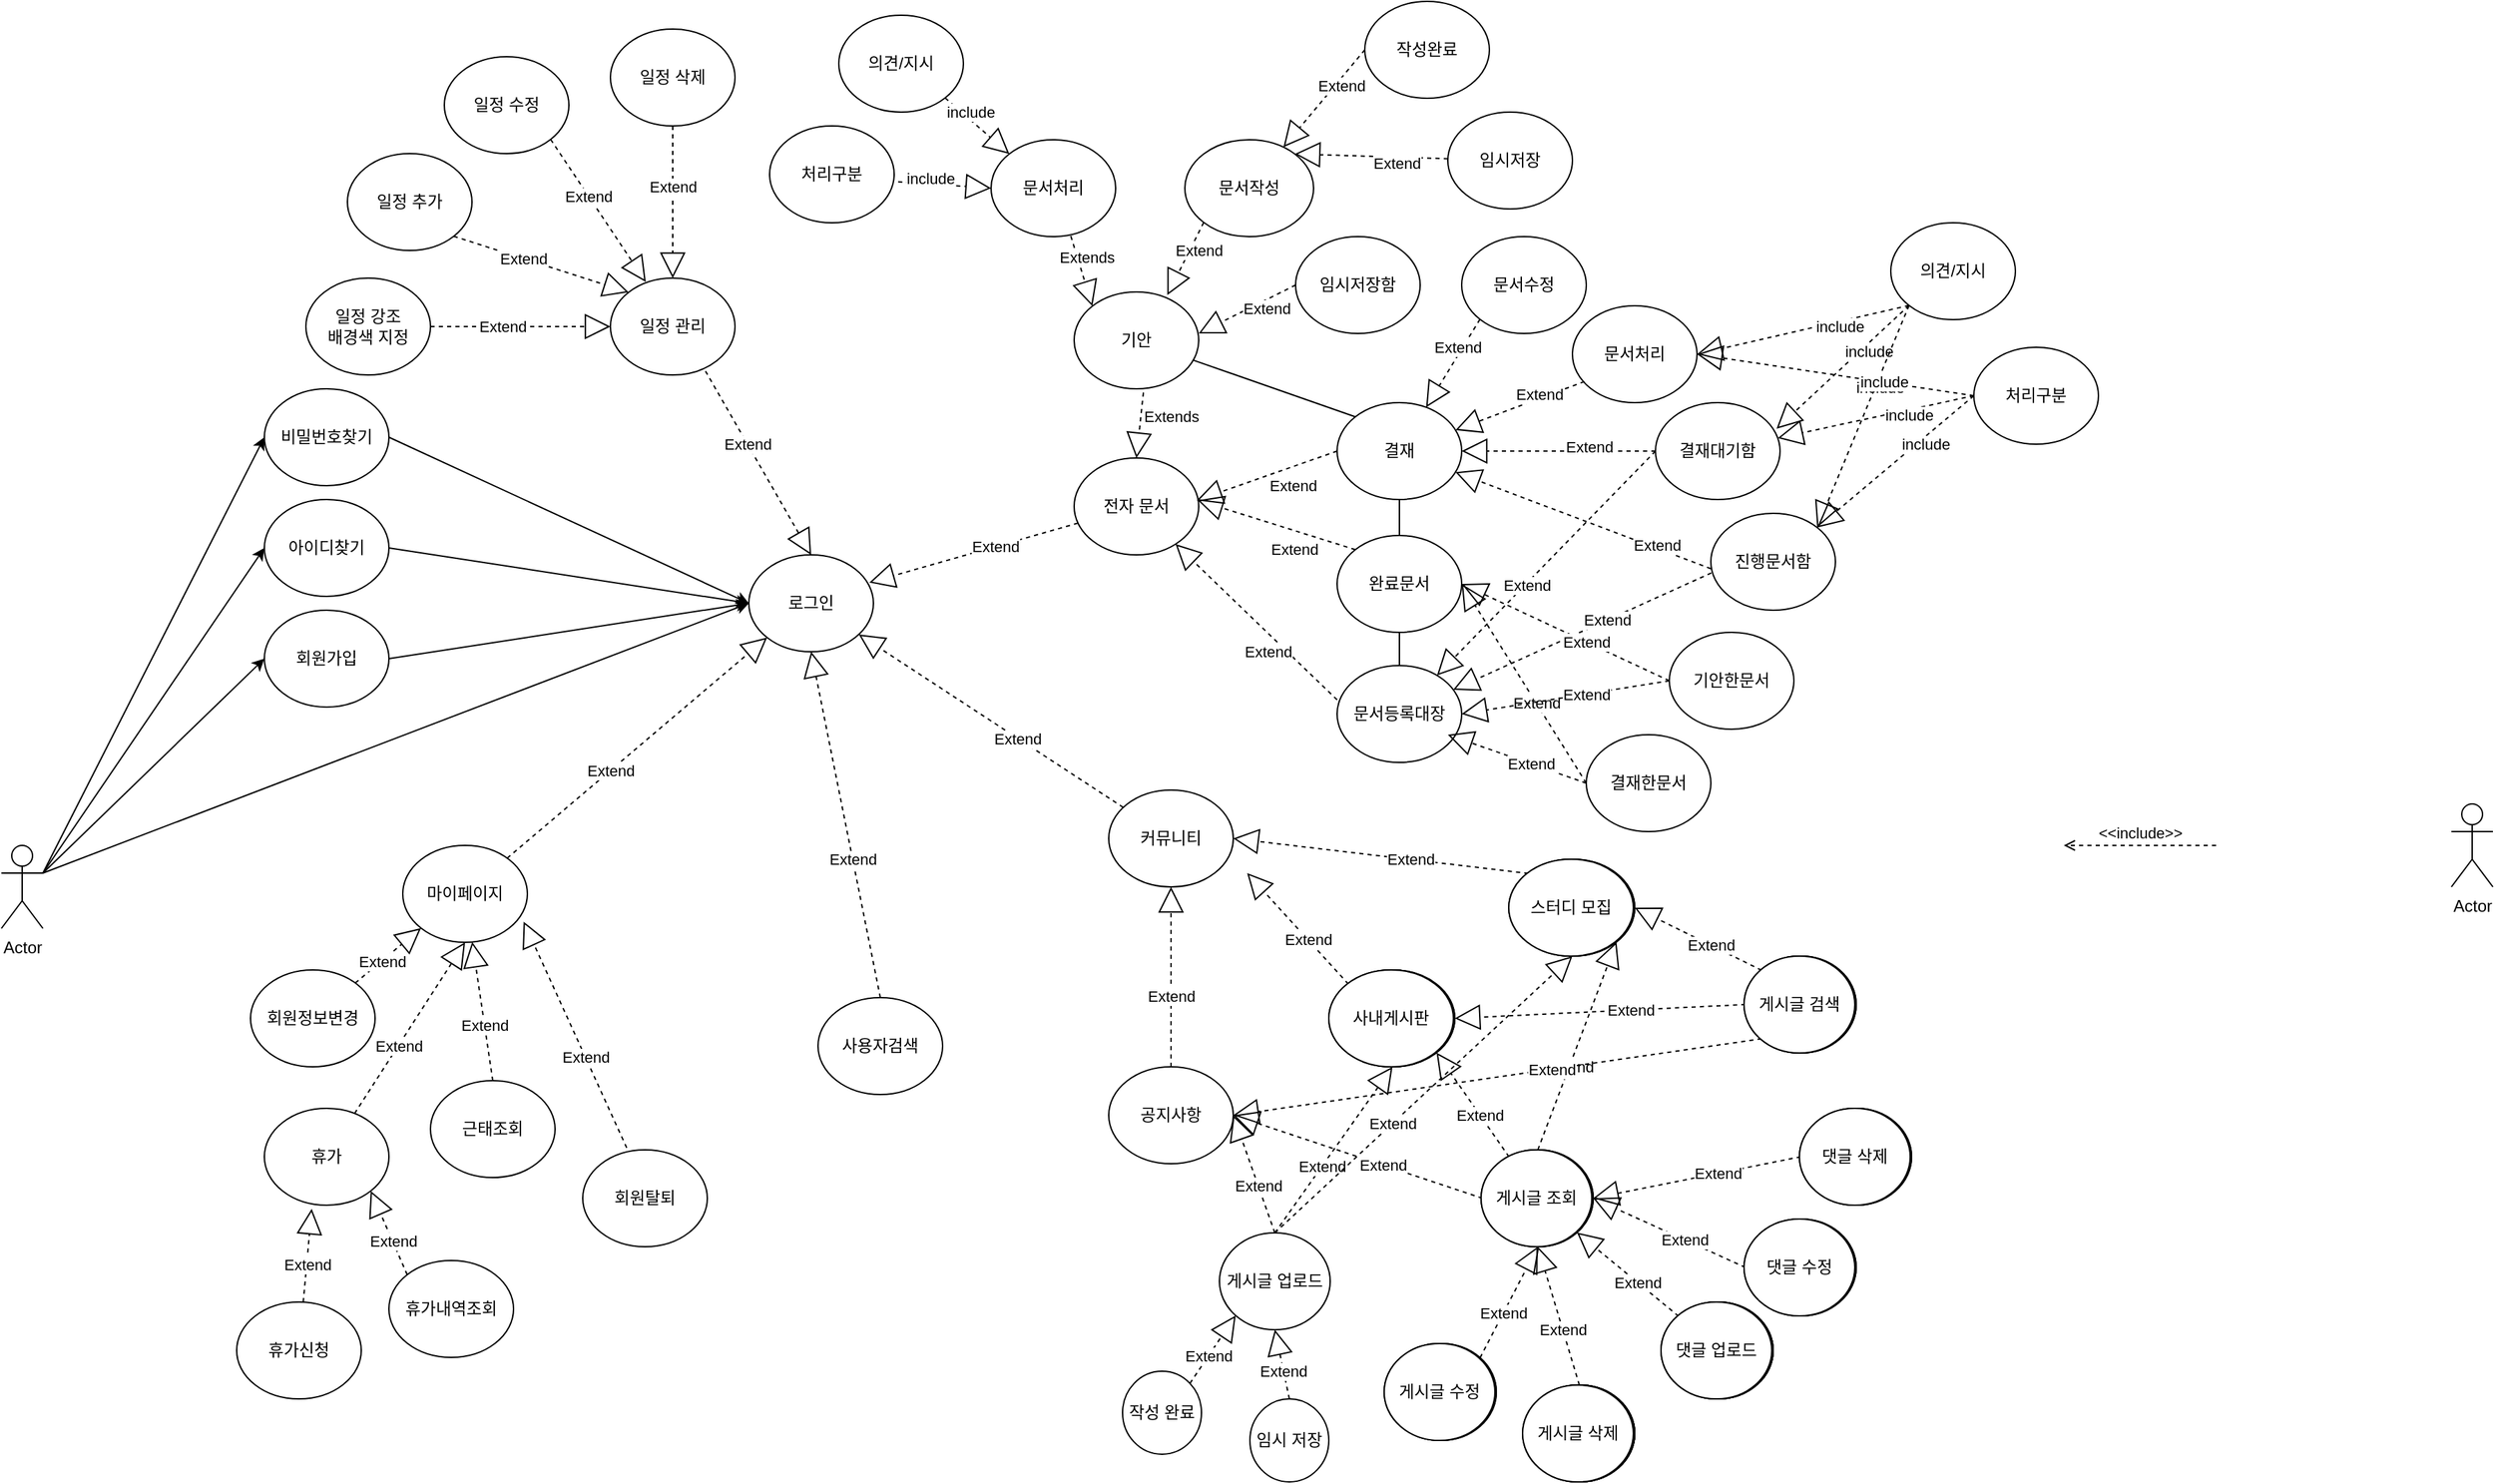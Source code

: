 <mxfile version="13.1.11" type="github">
  <diagram id="veKuksc_ZrwfzwcqDDUQ" name="Page-1">
    <mxGraphModel dx="2040" dy="1438" grid="1" gridSize="10" guides="1" tooltips="1" connect="1" arrows="1" fold="1" page="1" pageScale="1" pageWidth="1920" pageHeight="1200" math="0" shadow="0">
      <root>
        <mxCell id="0" />
        <mxCell id="1" parent="0" />
        <mxCell id="PEsu_zmEFKTXnumoR2Yf-4" value="전자 문서" style="ellipse;whiteSpace=wrap;html=1;" parent="1" vertex="1">
          <mxGeometry x="865" y="330" width="90" height="70" as="geometry" />
        </mxCell>
        <mxCell id="PEsu_zmEFKTXnumoR2Yf-21" value="기안" style="ellipse;whiteSpace=wrap;html=1;" parent="1" vertex="1">
          <mxGeometry x="865" y="210" width="90" height="70" as="geometry" />
        </mxCell>
        <mxCell id="PEsu_zmEFKTXnumoR2Yf-22" value="결재" style="ellipse;whiteSpace=wrap;html=1;" parent="1" vertex="1">
          <mxGeometry x="1055" y="290" width="90" height="70" as="geometry" />
        </mxCell>
        <mxCell id="PEsu_zmEFKTXnumoR2Yf-23" value="완료문서" style="ellipse;whiteSpace=wrap;html=1;" parent="1" vertex="1">
          <mxGeometry x="1055" y="386" width="90" height="70" as="geometry" />
        </mxCell>
        <mxCell id="PEsu_zmEFKTXnumoR2Yf-24" value="문서등록대장" style="ellipse;whiteSpace=wrap;html=1;" parent="1" vertex="1">
          <mxGeometry x="1055" y="480" width="90" height="70" as="geometry" />
        </mxCell>
        <mxCell id="PEsu_zmEFKTXnumoR2Yf-25" value="임시저장" style="ellipse;whiteSpace=wrap;html=1;" parent="1" vertex="1">
          <mxGeometry x="1135" y="80" width="90" height="70" as="geometry" />
        </mxCell>
        <mxCell id="PEsu_zmEFKTXnumoR2Yf-26" value="문서처리" style="ellipse;whiteSpace=wrap;html=1;" parent="1" vertex="1">
          <mxGeometry x="805" y="100" width="90" height="70" as="geometry" />
        </mxCell>
        <mxCell id="PEsu_zmEFKTXnumoR2Yf-27" value="문서작성" style="ellipse;whiteSpace=wrap;html=1;" parent="1" vertex="1">
          <mxGeometry x="945" y="100" width="93" height="70" as="geometry" />
        </mxCell>
        <mxCell id="PEsu_zmEFKTXnumoR2Yf-28" value="임시저장함" style="ellipse;whiteSpace=wrap;html=1;" parent="1" vertex="1">
          <mxGeometry x="1025" y="170" width="90" height="70" as="geometry" />
        </mxCell>
        <mxCell id="PEsu_zmEFKTXnumoR2Yf-29" value="문서수정" style="ellipse;whiteSpace=wrap;html=1;" parent="1" vertex="1">
          <mxGeometry x="1145" y="170" width="90" height="70" as="geometry" />
        </mxCell>
        <mxCell id="PEsu_zmEFKTXnumoR2Yf-30" value="문서처리" style="ellipse;whiteSpace=wrap;html=1;" parent="1" vertex="1">
          <mxGeometry x="1225" y="220" width="90" height="70" as="geometry" />
        </mxCell>
        <mxCell id="PEsu_zmEFKTXnumoR2Yf-31" value="결재대기함" style="ellipse;whiteSpace=wrap;html=1;" parent="1" vertex="1">
          <mxGeometry x="1285" y="290" width="90" height="70" as="geometry" />
        </mxCell>
        <mxCell id="PEsu_zmEFKTXnumoR2Yf-32" value="진행문서함" style="ellipse;whiteSpace=wrap;html=1;" parent="1" vertex="1">
          <mxGeometry x="1325" y="370" width="90" height="70" as="geometry" />
        </mxCell>
        <mxCell id="PEsu_zmEFKTXnumoR2Yf-55" value="" style="endArrow=none;html=1;exitX=0.5;exitY=0;exitDx=0;exitDy=0;entryX=0.5;entryY=1;entryDx=0;entryDy=0;" parent="1" source="PEsu_zmEFKTXnumoR2Yf-24" target="PEsu_zmEFKTXnumoR2Yf-23" edge="1">
          <mxGeometry width="50" height="50" relative="1" as="geometry">
            <mxPoint x="1195" y="730" as="sourcePoint" />
            <mxPoint x="1245" y="680" as="targetPoint" />
          </mxGeometry>
        </mxCell>
        <mxCell id="PEsu_zmEFKTXnumoR2Yf-65" value="Actor" style="shape=umlActor;verticalLabelPosition=bottom;labelBackgroundColor=#ffffff;verticalAlign=top;html=1;outlineConnect=0;" parent="1" vertex="1">
          <mxGeometry x="90" y="610" width="30" height="60" as="geometry" />
        </mxCell>
        <mxCell id="PEsu_zmEFKTXnumoR2Yf-67" value="로그인" style="ellipse;whiteSpace=wrap;html=1;" parent="1" vertex="1">
          <mxGeometry x="630" y="400" width="90" height="70" as="geometry" />
        </mxCell>
        <mxCell id="PEsu_zmEFKTXnumoR2Yf-68" value="" style="endArrow=classic;html=1;exitX=1;exitY=0.333;exitDx=0;exitDy=0;exitPerimeter=0;entryX=0;entryY=0.5;entryDx=0;entryDy=0;" parent="1" source="PEsu_zmEFKTXnumoR2Yf-65" target="PEsu_zmEFKTXnumoR2Yf-67" edge="1">
          <mxGeometry width="50" height="50" relative="1" as="geometry">
            <mxPoint x="280" y="855" as="sourcePoint" />
            <mxPoint x="620" y="540" as="targetPoint" />
            <Array as="points" />
          </mxGeometry>
        </mxCell>
        <mxCell id="PEsu_zmEFKTXnumoR2Yf-69" style="edgeStyle=orthogonalEdgeStyle;rounded=0;orthogonalLoop=1;jettySize=auto;html=1;exitX=0.5;exitY=1;exitDx=0;exitDy=0;" parent="1" edge="1">
          <mxGeometry relative="1" as="geometry">
            <mxPoint x="610" y="550" as="sourcePoint" />
            <mxPoint x="610" y="550" as="targetPoint" />
          </mxGeometry>
        </mxCell>
        <mxCell id="DOy3Ms5891rvQtxvsLgi-11" value="일정 관리" style="ellipse;whiteSpace=wrap;html=1;" parent="1" vertex="1">
          <mxGeometry x="530" y="200" width="90" height="70" as="geometry" />
        </mxCell>
        <mxCell id="DOy3Ms5891rvQtxvsLgi-13" value="커뮤니티" style="ellipse;whiteSpace=wrap;html=1;" parent="1" vertex="1">
          <mxGeometry x="890" y="570" width="90" height="70" as="geometry" />
        </mxCell>
        <mxCell id="Yp1-gwKtbLMfh5_p5UJI-6" value="공지사항" style="ellipse;whiteSpace=wrap;html=1;" parent="1" vertex="1">
          <mxGeometry x="890" y="770" width="90" height="70" as="geometry" />
        </mxCell>
        <mxCell id="Yp1-gwKtbLMfh5_p5UJI-8" value="사내게시판" style="ellipse;whiteSpace=wrap;html=1;" parent="1" vertex="1">
          <mxGeometry x="1050" y="700" width="90" height="70" as="geometry" />
        </mxCell>
        <mxCell id="Yp1-gwKtbLMfh5_p5UJI-10" value="스터디 모집" style="ellipse;whiteSpace=wrap;html=1;" parent="1" vertex="1">
          <mxGeometry x="1180" y="620" width="90" height="70" as="geometry" />
        </mxCell>
        <mxCell id="DOy3Ms5891rvQtxvsLgi-15" value="사용자검색" style="ellipse;whiteSpace=wrap;html=1;" parent="1" vertex="1">
          <mxGeometry x="680" y="720" width="90" height="70" as="geometry" />
        </mxCell>
        <mxCell id="DOy3Ms5891rvQtxvsLgi-16" value="회원가입" style="ellipse;whiteSpace=wrap;html=1;" parent="1" vertex="1">
          <mxGeometry x="280" y="440" width="90" height="70" as="geometry" />
        </mxCell>
        <mxCell id="DOy3Ms5891rvQtxvsLgi-17" value="" style="endArrow=classic;html=1;entryX=0;entryY=0.5;entryDx=0;entryDy=0;exitX=1;exitY=0.333;exitDx=0;exitDy=0;exitPerimeter=0;" parent="1" source="PEsu_zmEFKTXnumoR2Yf-65" target="DOy3Ms5891rvQtxvsLgi-16" edge="1">
          <mxGeometry width="50" height="50" relative="1" as="geometry">
            <mxPoint x="260" y="640.0" as="sourcePoint" />
            <mxPoint x="460.0" y="645.0" as="targetPoint" />
          </mxGeometry>
        </mxCell>
        <mxCell id="DOy3Ms5891rvQtxvsLgi-18" value="아이디찾기" style="ellipse;whiteSpace=wrap;html=1;" parent="1" vertex="1">
          <mxGeometry x="280" y="360" width="90" height="70" as="geometry" />
        </mxCell>
        <mxCell id="DOy3Ms5891rvQtxvsLgi-19" value="비밀번호찾기" style="ellipse;whiteSpace=wrap;html=1;" parent="1" vertex="1">
          <mxGeometry x="280" y="280" width="90" height="70" as="geometry" />
        </mxCell>
        <mxCell id="DOy3Ms5891rvQtxvsLgi-20" value="" style="endArrow=classic;html=1;exitX=1;exitY=0.5;exitDx=0;exitDy=0;entryX=0;entryY=0.5;entryDx=0;entryDy=0;" parent="1" source="DOy3Ms5891rvQtxvsLgi-16" target="PEsu_zmEFKTXnumoR2Yf-67" edge="1">
          <mxGeometry width="50" height="50" relative="1" as="geometry">
            <mxPoint x="270" y="600.0" as="sourcePoint" />
            <mxPoint x="615" y="540" as="targetPoint" />
          </mxGeometry>
        </mxCell>
        <mxCell id="DOy3Ms5891rvQtxvsLgi-25" value="마이페이지" style="ellipse;whiteSpace=wrap;html=1;" parent="1" vertex="1">
          <mxGeometry x="380" y="610" width="90" height="70" as="geometry" />
        </mxCell>
        <mxCell id="DOy3Ms5891rvQtxvsLgi-28" value="회원정보변경" style="ellipse;whiteSpace=wrap;html=1;" parent="1" vertex="1">
          <mxGeometry x="270.0" y="700" width="90" height="70" as="geometry" />
        </mxCell>
        <mxCell id="DOy3Ms5891rvQtxvsLgi-30" value="근태조회" style="ellipse;whiteSpace=wrap;html=1;" parent="1" vertex="1">
          <mxGeometry x="400" y="780" width="90" height="70" as="geometry" />
        </mxCell>
        <mxCell id="DOy3Ms5891rvQtxvsLgi-32" value="휴가" style="ellipse;whiteSpace=wrap;html=1;" parent="1" vertex="1">
          <mxGeometry x="280" y="800" width="90" height="70" as="geometry" />
        </mxCell>
        <mxCell id="DOy3Ms5891rvQtxvsLgi-35" value="휴가신청" style="ellipse;whiteSpace=wrap;html=1;" parent="1" vertex="1">
          <mxGeometry x="260" y="940" width="90" height="70" as="geometry" />
        </mxCell>
        <mxCell id="DOy3Ms5891rvQtxvsLgi-37" value="휴가내역조회" style="ellipse;whiteSpace=wrap;html=1;" parent="1" vertex="1">
          <mxGeometry x="370" y="910" width="90" height="70" as="geometry" />
        </mxCell>
        <mxCell id="DOy3Ms5891rvQtxvsLgi-39" value="회원탈퇴" style="ellipse;whiteSpace=wrap;html=1;" parent="1" vertex="1">
          <mxGeometry x="510" y="830" width="90" height="70" as="geometry" />
        </mxCell>
        <mxCell id="J3ixDLLctHBhhOuJPxoI-3" value="Extend" style="endArrow=block;endSize=16;endFill=0;html=1;dashed=1;exitX=0.004;exitY=0.615;exitDx=0;exitDy=0;exitPerimeter=0;" parent="1" source="PEsu_zmEFKTXnumoR2Yf-32" target="PEsu_zmEFKTXnumoR2Yf-24" edge="1">
          <mxGeometry x="-0.195" width="160" relative="1" as="geometry">
            <mxPoint x="1245" y="520" as="sourcePoint" />
            <mxPoint x="1125" y="600" as="targetPoint" />
            <mxPoint as="offset" />
          </mxGeometry>
        </mxCell>
        <mxCell id="J3ixDLLctHBhhOuJPxoI-4" value="Extend" style="endArrow=block;endSize=16;endFill=0;html=1;dashed=1;exitX=0;exitY=0.354;exitDx=0;exitDy=0;exitPerimeter=0;" parent="1" source="PEsu_zmEFKTXnumoR2Yf-24" target="PEsu_zmEFKTXnumoR2Yf-4" edge="1">
          <mxGeometry x="-0.258" y="10" width="160" relative="1" as="geometry">
            <mxPoint x="995.36" y="510.0" as="sourcePoint" />
            <mxPoint x="895.0" y="551.95" as="targetPoint" />
            <mxPoint as="offset" />
          </mxGeometry>
        </mxCell>
        <mxCell id="J3ixDLLctHBhhOuJPxoI-5" value="Extend" style="endArrow=block;endSize=16;endFill=0;html=1;dashed=1;exitX=0;exitY=0;exitDx=0;exitDy=0;entryX=0.993;entryY=0.437;entryDx=0;entryDy=0;entryPerimeter=0;" parent="1" source="PEsu_zmEFKTXnumoR2Yf-23" target="PEsu_zmEFKTXnumoR2Yf-4" edge="1">
          <mxGeometry x="-0.294" y="13" width="160" relative="1" as="geometry">
            <mxPoint x="1065" y="494.78" as="sourcePoint" />
            <mxPoint x="948.294" y="382.216" as="targetPoint" />
            <mxPoint as="offset" />
          </mxGeometry>
        </mxCell>
        <mxCell id="J3ixDLLctHBhhOuJPxoI-6" value="Extend" style="endArrow=block;endSize=16;endFill=0;html=1;dashed=1;exitX=0;exitY=0.5;exitDx=0;exitDy=0;entryX=0.985;entryY=0.437;entryDx=0;entryDy=0;entryPerimeter=0;" parent="1" source="PEsu_zmEFKTXnumoR2Yf-22" target="PEsu_zmEFKTXnumoR2Yf-4" edge="1">
          <mxGeometry x="-0.294" y="13" width="160" relative="1" as="geometry">
            <mxPoint x="1078.005" y="392.388" as="sourcePoint" />
            <mxPoint x="964.37" y="347.59" as="targetPoint" />
            <mxPoint as="offset" />
          </mxGeometry>
        </mxCell>
        <mxCell id="J3ixDLLctHBhhOuJPxoI-7" value="Extends" style="endArrow=block;endSize=16;endFill=0;html=1;dashed=1;exitX=0.556;exitY=1.038;exitDx=0;exitDy=0;entryX=0.5;entryY=0;entryDx=0;entryDy=0;exitPerimeter=0;" parent="1" source="PEsu_zmEFKTXnumoR2Yf-21" target="PEsu_zmEFKTXnumoR2Yf-4" edge="1">
          <mxGeometry x="-0.364" y="22" width="160" relative="1" as="geometry">
            <mxPoint x="1016.35" y="290" as="sourcePoint" />
            <mxPoint x="915.0" y="315.59" as="targetPoint" />
            <mxPoint as="offset" />
          </mxGeometry>
        </mxCell>
        <mxCell id="J3ixDLLctHBhhOuJPxoI-8" value="" style="endArrow=none;html=1;entryX=0.5;entryY=1;entryDx=0;entryDy=0;exitX=0.5;exitY=0;exitDx=0;exitDy=0;" parent="1" source="PEsu_zmEFKTXnumoR2Yf-23" target="PEsu_zmEFKTXnumoR2Yf-22" edge="1">
          <mxGeometry width="50" height="50" relative="1" as="geometry">
            <mxPoint x="1100" y="390" as="sourcePoint" />
            <mxPoint x="1110" y="475" as="targetPoint" />
          </mxGeometry>
        </mxCell>
        <mxCell id="J3ixDLLctHBhhOuJPxoI-9" value="" style="endArrow=none;html=1;exitX=0;exitY=0;exitDx=0;exitDy=0;" parent="1" source="PEsu_zmEFKTXnumoR2Yf-22" target="PEsu_zmEFKTXnumoR2Yf-21" edge="1">
          <mxGeometry width="50" height="50" relative="1" as="geometry">
            <mxPoint x="1110" y="405" as="sourcePoint" />
            <mxPoint x="1110" y="380" as="targetPoint" />
          </mxGeometry>
        </mxCell>
        <mxCell id="J3ixDLLctHBhhOuJPxoI-10" value="Extend" style="endArrow=block;endSize=16;endFill=0;html=1;dashed=1;exitX=0;exitY=0.5;exitDx=0;exitDy=0;" parent="1" source="PEsu_zmEFKTXnumoR2Yf-31" target="PEsu_zmEFKTXnumoR2Yf-24" edge="1">
          <mxGeometry x="0.184" y="1" width="160" relative="1" as="geometry">
            <mxPoint x="1255.36" y="483.05" as="sourcePoint" />
            <mxPoint x="1155.0" y="525" as="targetPoint" />
            <mxPoint as="offset" />
          </mxGeometry>
        </mxCell>
        <mxCell id="J3ixDLLctHBhhOuJPxoI-11" value="Extend" style="endArrow=block;endSize=16;endFill=0;html=1;dashed=1;exitX=0;exitY=0.571;exitDx=0;exitDy=0;exitPerimeter=0;" parent="1" source="PEsu_zmEFKTXnumoR2Yf-32" target="PEsu_zmEFKTXnumoR2Yf-22" edge="1">
          <mxGeometry x="-0.572" y="-2" width="160" relative="1" as="geometry">
            <mxPoint x="1245.0" y="375" as="sourcePoint" />
            <mxPoint x="1141.995" y="500.388" as="targetPoint" />
            <mxPoint as="offset" />
          </mxGeometry>
        </mxCell>
        <mxCell id="J3ixDLLctHBhhOuJPxoI-12" value="Extend" style="endArrow=block;endSize=16;endFill=0;html=1;dashed=1;" parent="1" source="PEsu_zmEFKTXnumoR2Yf-31" target="PEsu_zmEFKTXnumoR2Yf-22" edge="1">
          <mxGeometry x="-0.317" y="-3" width="160" relative="1" as="geometry">
            <mxPoint x="1255" y="479.97" as="sourcePoint" />
            <mxPoint x="1145" y="330" as="targetPoint" />
            <mxPoint as="offset" />
          </mxGeometry>
        </mxCell>
        <mxCell id="J3ixDLLctHBhhOuJPxoI-13" value="Extend" style="endArrow=block;endSize=16;endFill=0;html=1;dashed=1;exitX=0.096;exitY=0.782;exitDx=0;exitDy=0;exitPerimeter=0;" parent="1" source="PEsu_zmEFKTXnumoR2Yf-30" target="PEsu_zmEFKTXnumoR2Yf-22" edge="1">
          <mxGeometry x="-0.317" y="-3" width="160" relative="1" as="geometry">
            <mxPoint x="1245.0" y="300.005" as="sourcePoint" />
            <mxPoint x="1153.073" y="284.413" as="targetPoint" />
            <mxPoint as="offset" />
          </mxGeometry>
        </mxCell>
        <mxCell id="J3ixDLLctHBhhOuJPxoI-15" value="Extend" style="endArrow=block;endSize=16;endFill=0;html=1;dashed=1;exitX=0;exitY=1;exitDx=0;exitDy=0;" parent="1" source="PEsu_zmEFKTXnumoR2Yf-29" target="PEsu_zmEFKTXnumoR2Yf-22" edge="1">
          <mxGeometry x="-0.317" y="-3" width="160" relative="1" as="geometry">
            <mxPoint x="1190.12" y="268.29" as="sourcePoint" />
            <mxPoint x="1075" y="300.0" as="targetPoint" />
            <mxPoint as="offset" />
          </mxGeometry>
        </mxCell>
        <mxCell id="J3ixDLLctHBhhOuJPxoI-16" value="Extend" style="endArrow=block;endSize=16;endFill=0;html=1;dashed=1;exitX=0;exitY=1;exitDx=0;exitDy=0;entryX=0.748;entryY=0.033;entryDx=0;entryDy=0;entryPerimeter=0;" parent="1" source="PEsu_zmEFKTXnumoR2Yf-27" target="PEsu_zmEFKTXnumoR2Yf-21" edge="1">
          <mxGeometry x="-0.327" y="6" width="160" relative="1" as="geometry">
            <mxPoint x="1255.64" y="303.74" as="sourcePoint" />
            <mxPoint x="1140.52" y="335.45" as="targetPoint" />
            <mxPoint as="offset" />
          </mxGeometry>
        </mxCell>
        <mxCell id="J3ixDLLctHBhhOuJPxoI-17" value="Extend" style="endArrow=block;endSize=16;endFill=0;html=1;dashed=1;exitX=0;exitY=0.5;exitDx=0;exitDy=0;" parent="1" source="PEsu_zmEFKTXnumoR2Yf-28" edge="1">
          <mxGeometry x="-0.327" y="6" width="160" relative="1" as="geometry">
            <mxPoint x="981.159" y="187.333" as="sourcePoint" />
            <mxPoint x="955" y="240" as="targetPoint" />
            <mxPoint as="offset" />
          </mxGeometry>
        </mxCell>
        <mxCell id="J3ixDLLctHBhhOuJPxoI-18" value="Extends" style="endArrow=block;endSize=16;endFill=0;html=1;dashed=1;exitX=0.64;exitY=0.994;exitDx=0;exitDy=0;entryX=0;entryY=0;entryDx=0;entryDy=0;exitPerimeter=0;" parent="1" source="PEsu_zmEFKTXnumoR2Yf-26" target="PEsu_zmEFKTXnumoR2Yf-21" edge="1">
          <mxGeometry x="-0.327" y="6" width="160" relative="1" as="geometry">
            <mxPoint x="978.479" y="179.643" as="sourcePoint" />
            <mxPoint x="952.32" y="232.31" as="targetPoint" />
            <mxPoint as="offset" />
          </mxGeometry>
        </mxCell>
        <mxCell id="J3ixDLLctHBhhOuJPxoI-19" value="Extend" style="endArrow=block;endSize=16;endFill=0;html=1;dashed=1;entryX=1;entryY=0;entryDx=0;entryDy=0;" parent="1" source="PEsu_zmEFKTXnumoR2Yf-25" target="PEsu_zmEFKTXnumoR2Yf-27" edge="1">
          <mxGeometry x="-0.329" y="4" width="160" relative="1" as="geometry">
            <mxPoint x="988.479" y="189.643" as="sourcePoint" />
            <mxPoint x="1035" y="140" as="targetPoint" />
            <mxPoint as="offset" />
          </mxGeometry>
        </mxCell>
        <mxCell id="J3ixDLLctHBhhOuJPxoI-20" value="Extend" style="endArrow=block;endSize=16;endFill=0;html=1;dashed=1;entryX=0.967;entryY=0.286;entryDx=0;entryDy=0;entryPerimeter=0;" parent="1" source="PEsu_zmEFKTXnumoR2Yf-4" target="PEsu_zmEFKTXnumoR2Yf-67" edge="1">
          <mxGeometry x="-0.205" width="160" relative="1" as="geometry">
            <mxPoint x="768.159" y="347.333" as="sourcePoint" />
            <mxPoint x="647.853" y="496.073" as="targetPoint" />
            <mxPoint as="offset" />
          </mxGeometry>
        </mxCell>
        <mxCell id="J3ixDLLctHBhhOuJPxoI-21" value="Extend" style="endArrow=block;endSize=16;endFill=0;html=1;dashed=1;exitX=0.763;exitY=0.96;exitDx=0;exitDy=0;exitPerimeter=0;entryX=0.5;entryY=0;entryDx=0;entryDy=0;" parent="1" source="DOy3Ms5891rvQtxvsLgi-11" target="PEsu_zmEFKTXnumoR2Yf-67" edge="1">
          <mxGeometry x="-0.21" width="160" relative="1" as="geometry">
            <mxPoint x="887.373" y="312.627" as="sourcePoint" />
            <mxPoint x="692.627" y="507.373" as="targetPoint" />
            <mxPoint as="offset" />
          </mxGeometry>
        </mxCell>
        <mxCell id="J3ixDLLctHBhhOuJPxoI-22" value="Extend" style="endArrow=block;endSize=16;endFill=0;html=1;dashed=1;" parent="1" source="DOy3Ms5891rvQtxvsLgi-13" target="PEsu_zmEFKTXnumoR2Yf-67" edge="1">
          <mxGeometry x="-0.205" width="160" relative="1" as="geometry">
            <mxPoint x="897.373" y="322.627" as="sourcePoint" />
            <mxPoint x="702.627" y="517.373" as="targetPoint" />
            <mxPoint as="offset" />
          </mxGeometry>
        </mxCell>
        <mxCell id="J3ixDLLctHBhhOuJPxoI-23" value="Extend" style="endArrow=block;endSize=16;endFill=0;html=1;dashed=1;entryX=0.5;entryY=1;entryDx=0;entryDy=0;exitX=0.5;exitY=0;exitDx=0;exitDy=0;" parent="1" source="DOy3Ms5891rvQtxvsLgi-15" target="PEsu_zmEFKTXnumoR2Yf-67" edge="1">
          <mxGeometry x="-0.205" width="160" relative="1" as="geometry">
            <mxPoint x="871.555" y="716.747" as="sourcePoint" />
            <mxPoint x="696.393" y="585.295" as="targetPoint" />
            <mxPoint as="offset" />
          </mxGeometry>
        </mxCell>
        <mxCell id="J3ixDLLctHBhhOuJPxoI-24" value="Extend" style="endArrow=block;endSize=16;endFill=0;html=1;dashed=1;entryX=0;entryY=1;entryDx=0;entryDy=0;" parent="1" source="DOy3Ms5891rvQtxvsLgi-25" target="PEsu_zmEFKTXnumoR2Yf-67" edge="1">
          <mxGeometry x="-0.205" width="160" relative="1" as="geometry">
            <mxPoint x="685" y="1010" as="sourcePoint" />
            <mxPoint x="665" y="570" as="targetPoint" />
            <mxPoint as="offset" />
          </mxGeometry>
        </mxCell>
        <mxCell id="J3ixDLLctHBhhOuJPxoI-25" value="Extend" style="endArrow=block;endSize=16;endFill=0;html=1;dashed=1;entryX=0;entryY=1;entryDx=0;entryDy=0;" parent="1" source="DOy3Ms5891rvQtxvsLgi-28" target="DOy3Ms5891rvQtxvsLgi-25" edge="1">
          <mxGeometry x="-0.205" width="160" relative="1" as="geometry">
            <mxPoint x="695" y="1020" as="sourcePoint" />
            <mxPoint x="675" y="580" as="targetPoint" />
            <mxPoint as="offset" />
          </mxGeometry>
        </mxCell>
        <mxCell id="J3ixDLLctHBhhOuJPxoI-26" value="Extend" style="endArrow=block;endSize=16;endFill=0;html=1;dashed=1;entryX=0.5;entryY=1;entryDx=0;entryDy=0;" parent="1" source="DOy3Ms5891rvQtxvsLgi-32" target="DOy3Ms5891rvQtxvsLgi-25" edge="1">
          <mxGeometry x="-0.205" width="160" relative="1" as="geometry">
            <mxPoint x="355.733" y="719.434" as="sourcePoint" />
            <mxPoint x="403.005" y="679.612" as="targetPoint" />
            <mxPoint as="offset" />
          </mxGeometry>
        </mxCell>
        <mxCell id="J3ixDLLctHBhhOuJPxoI-27" value="Extend" style="endArrow=block;endSize=16;endFill=0;html=1;dashed=1;exitX=0.5;exitY=0;exitDx=0;exitDy=0;" parent="1" source="DOy3Ms5891rvQtxvsLgi-30" target="DOy3Ms5891rvQtxvsLgi-25" edge="1">
          <mxGeometry x="-0.205" width="160" relative="1" as="geometry">
            <mxPoint x="365.733" y="729.434" as="sourcePoint" />
            <mxPoint x="413.005" y="689.612" as="targetPoint" />
            <mxPoint as="offset" />
          </mxGeometry>
        </mxCell>
        <mxCell id="J3ixDLLctHBhhOuJPxoI-28" value="Extend" style="endArrow=block;endSize=16;endFill=0;html=1;dashed=1;entryX=0.97;entryY=0.787;entryDx=0;entryDy=0;entryPerimeter=0;exitX=0.353;exitY=-0.021;exitDx=0;exitDy=0;exitPerimeter=0;" parent="1" source="DOy3Ms5891rvQtxvsLgi-39" target="DOy3Ms5891rvQtxvsLgi-25" edge="1">
          <mxGeometry x="-0.205" width="160" relative="1" as="geometry">
            <mxPoint x="375.733" y="739.434" as="sourcePoint" />
            <mxPoint x="423.005" y="699.612" as="targetPoint" />
            <mxPoint as="offset" />
          </mxGeometry>
        </mxCell>
        <mxCell id="J3ixDLLctHBhhOuJPxoI-29" value="Extend" style="endArrow=block;endSize=16;endFill=0;html=1;dashed=1;entryX=0.38;entryY=1.038;entryDx=0;entryDy=0;entryPerimeter=0;" parent="1" source="DOy3Ms5891rvQtxvsLgi-35" target="DOy3Ms5891rvQtxvsLgi-32" edge="1">
          <mxGeometry x="-0.205" width="160" relative="1" as="geometry">
            <mxPoint x="355.733" y="719.434" as="sourcePoint" />
            <mxPoint x="403.005" y="679.612" as="targetPoint" />
            <mxPoint as="offset" />
          </mxGeometry>
        </mxCell>
        <mxCell id="J3ixDLLctHBhhOuJPxoI-30" value="Extend" style="endArrow=block;endSize=16;endFill=0;html=1;dashed=1;entryX=1;entryY=1;entryDx=0;entryDy=0;exitX=0;exitY=0;exitDx=0;exitDy=0;" parent="1" source="DOy3Ms5891rvQtxvsLgi-37" target="DOy3Ms5891rvQtxvsLgi-32" edge="1">
          <mxGeometry x="-0.205" width="160" relative="1" as="geometry">
            <mxPoint x="318.067" y="950.081" as="sourcePoint" />
            <mxPoint x="324.2" y="882.66" as="targetPoint" />
            <mxPoint as="offset" />
          </mxGeometry>
        </mxCell>
        <mxCell id="IGPOGFFqoMFYPmlBidTe-1" value="작성완료" style="ellipse;whiteSpace=wrap;html=1;" parent="1" vertex="1">
          <mxGeometry x="1075" width="90" height="70" as="geometry" />
        </mxCell>
        <mxCell id="IGPOGFFqoMFYPmlBidTe-2" value="Extend" style="endArrow=block;endSize=16;endFill=0;html=1;dashed=1;exitX=0;exitY=0.5;exitDx=0;exitDy=0;" parent="1" source="IGPOGFFqoMFYPmlBidTe-1" target="PEsu_zmEFKTXnumoR2Yf-27" edge="1">
          <mxGeometry x="-0.329" y="4" width="160" relative="1" as="geometry">
            <mxPoint x="993.6" y="70.004" as="sourcePoint" />
            <mxPoint x="945.002" y="95.428" as="targetPoint" />
            <mxPoint as="offset" />
          </mxGeometry>
        </mxCell>
        <mxCell id="IGPOGFFqoMFYPmlBidTe-4" value="처리구분" style="ellipse;whiteSpace=wrap;html=1;" parent="1" vertex="1">
          <mxGeometry x="645" y="90" width="90" height="70" as="geometry" />
        </mxCell>
        <mxCell id="IGPOGFFqoMFYPmlBidTe-5" value="의견/지시" style="ellipse;whiteSpace=wrap;html=1;" parent="1" vertex="1">
          <mxGeometry x="695" y="10" width="90" height="70" as="geometry" />
        </mxCell>
        <mxCell id="IGPOGFFqoMFYPmlBidTe-6" value="include" style="endArrow=block;endSize=16;endFill=0;html=1;dashed=1;exitX=1;exitY=1;exitDx=0;exitDy=0;entryX=0;entryY=0;entryDx=0;entryDy=0;" parent="1" source="IGPOGFFqoMFYPmlBidTe-5" target="PEsu_zmEFKTXnumoR2Yf-26" edge="1">
          <mxGeometry x="-0.329" y="4" width="160" relative="1" as="geometry">
            <mxPoint x="884.32" y="13.73" as="sourcePoint" />
            <mxPoint x="775.001" y="90.001" as="targetPoint" />
            <mxPoint as="offset" />
          </mxGeometry>
        </mxCell>
        <mxCell id="IGPOGFFqoMFYPmlBidTe-8" value="&amp;lt;&amp;lt;include&amp;gt;&amp;gt;" style="edgeStyle=none;html=1;endArrow=open;verticalAlign=bottom;dashed=1;labelBackgroundColor=none;" parent="1" edge="1">
          <mxGeometry width="160" relative="1" as="geometry">
            <mxPoint x="1690" y="610" as="sourcePoint" />
            <mxPoint x="1580" y="610" as="targetPoint" />
          </mxGeometry>
        </mxCell>
        <mxCell id="IGPOGFFqoMFYPmlBidTe-10" value="include" style="endArrow=block;endSize=16;endFill=0;html=1;dashed=1;exitX=1.032;exitY=0.577;exitDx=0;exitDy=0;entryX=0;entryY=0.5;entryDx=0;entryDy=0;exitPerimeter=0;" parent="1" source="IGPOGFFqoMFYPmlBidTe-4" target="PEsu_zmEFKTXnumoR2Yf-26" edge="1">
          <mxGeometry x="-0.329" y="4" width="160" relative="1" as="geometry">
            <mxPoint x="744.995" y="140.002" as="sourcePoint" />
            <mxPoint x="821.005" y="180.778" as="targetPoint" />
            <mxPoint as="offset" />
          </mxGeometry>
        </mxCell>
        <mxCell id="IGPOGFFqoMFYPmlBidTe-11" value="처리구분" style="ellipse;whiteSpace=wrap;html=1;" parent="1" vertex="1">
          <mxGeometry x="1515" y="250" width="90" height="70" as="geometry" />
        </mxCell>
        <mxCell id="IGPOGFFqoMFYPmlBidTe-12" value="의견/지시" style="ellipse;whiteSpace=wrap;html=1;" parent="1" vertex="1">
          <mxGeometry x="1455" y="160" width="90" height="70" as="geometry" />
        </mxCell>
        <mxCell id="IGPOGFFqoMFYPmlBidTe-15" value="include" style="endArrow=block;endSize=16;endFill=0;html=1;dashed=1;exitX=0;exitY=1;exitDx=0;exitDy=0;entryX=1;entryY=0.5;entryDx=0;entryDy=0;" parent="1" source="IGPOGFFqoMFYPmlBidTe-12" target="PEsu_zmEFKTXnumoR2Yf-30" edge="1">
          <mxGeometry x="-0.329" y="4" width="160" relative="1" as="geometry">
            <mxPoint x="1345.0" y="224.513" as="sourcePoint" />
            <mxPoint x="1335" y="265" as="targetPoint" />
            <mxPoint as="offset" />
          </mxGeometry>
        </mxCell>
        <mxCell id="IGPOGFFqoMFYPmlBidTe-16" value="include" style="endArrow=block;endSize=16;endFill=0;html=1;dashed=1;exitX=0;exitY=0.5;exitDx=0;exitDy=0;entryX=1;entryY=0.5;entryDx=0;entryDy=0;" parent="1" source="IGPOGFFqoMFYPmlBidTe-11" target="PEsu_zmEFKTXnumoR2Yf-30" edge="1">
          <mxGeometry x="-0.329" y="4" width="160" relative="1" as="geometry">
            <mxPoint x="1397.88" y="230.0" as="sourcePoint" />
            <mxPoint x="1325" y="270" as="targetPoint" />
            <mxPoint as="offset" />
          </mxGeometry>
        </mxCell>
        <mxCell id="IGPOGFFqoMFYPmlBidTe-22" value="include" style="endArrow=block;endSize=16;endFill=0;html=1;dashed=1;exitX=0;exitY=0.5;exitDx=0;exitDy=0;" parent="1" source="IGPOGFFqoMFYPmlBidTe-11" target="PEsu_zmEFKTXnumoR2Yf-31" edge="1">
          <mxGeometry x="-0.329" y="4" width="160" relative="1" as="geometry">
            <mxPoint x="1415.0" y="390.0" as="sourcePoint" />
            <mxPoint x="1345" y="360.0" as="targetPoint" />
            <mxPoint as="offset" />
          </mxGeometry>
        </mxCell>
        <mxCell id="IGPOGFFqoMFYPmlBidTe-23" value="include" style="endArrow=block;endSize=16;endFill=0;html=1;dashed=1;exitX=0;exitY=0.5;exitDx=0;exitDy=0;entryX=1;entryY=0;entryDx=0;entryDy=0;" parent="1" source="IGPOGFFqoMFYPmlBidTe-11" target="PEsu_zmEFKTXnumoR2Yf-32" edge="1">
          <mxGeometry x="-0.329" y="4" width="160" relative="1" as="geometry">
            <mxPoint x="1405.0" y="456.0" as="sourcePoint" />
            <mxPoint x="1415" y="400" as="targetPoint" />
            <mxPoint as="offset" />
          </mxGeometry>
        </mxCell>
        <mxCell id="IGPOGFFqoMFYPmlBidTe-24" value="include" style="endArrow=block;endSize=16;endFill=0;html=1;dashed=1;entryX=0.972;entryY=0.269;entryDx=0;entryDy=0;entryPerimeter=0;exitX=0;exitY=1;exitDx=0;exitDy=0;" parent="1" source="IGPOGFFqoMFYPmlBidTe-12" target="PEsu_zmEFKTXnumoR2Yf-31" edge="1">
          <mxGeometry x="-0.329" y="4" width="160" relative="1" as="geometry">
            <mxPoint x="1465" y="220" as="sourcePoint" />
            <mxPoint x="1335" y="370" as="targetPoint" />
            <mxPoint as="offset" />
          </mxGeometry>
        </mxCell>
        <mxCell id="IGPOGFFqoMFYPmlBidTe-25" value="include" style="endArrow=block;endSize=16;endFill=0;html=1;dashed=1;exitX=0;exitY=1;exitDx=0;exitDy=0;entryX=1;entryY=0;entryDx=0;entryDy=0;" parent="1" source="IGPOGFFqoMFYPmlBidTe-12" target="PEsu_zmEFKTXnumoR2Yf-32" edge="1">
          <mxGeometry x="-0.329" y="4" width="160" relative="1" as="geometry">
            <mxPoint x="1485.0" y="295.0" as="sourcePoint" />
            <mxPoint x="1335" y="470" as="targetPoint" />
            <mxPoint as="offset" />
          </mxGeometry>
        </mxCell>
        <mxCell id="eSkC3mRIilJpVDYTf376-1" value="기안한문서" style="ellipse;whiteSpace=wrap;html=1;" parent="1" vertex="1">
          <mxGeometry x="1295" y="456" width="90" height="70" as="geometry" />
        </mxCell>
        <mxCell id="eSkC3mRIilJpVDYTf376-2" value="Extend" style="endArrow=block;endSize=16;endFill=0;html=1;dashed=1;exitX=0;exitY=0.5;exitDx=0;exitDy=0;entryX=1;entryY=0.5;entryDx=0;entryDy=0;" parent="1" source="eSkC3mRIilJpVDYTf376-1" target="PEsu_zmEFKTXnumoR2Yf-23" edge="1">
          <mxGeometry x="-0.195" width="160" relative="1" as="geometry">
            <mxPoint x="1191.09" y="622.58" as="sourcePoint" />
            <mxPoint x="1085.0" y="599.998" as="targetPoint" />
            <mxPoint as="offset" />
          </mxGeometry>
        </mxCell>
        <mxCell id="eSkC3mRIilJpVDYTf376-3" value="결재한문서" style="ellipse;whiteSpace=wrap;html=1;" parent="1" vertex="1">
          <mxGeometry x="1235" y="530" width="90" height="70" as="geometry" />
        </mxCell>
        <mxCell id="eSkC3mRIilJpVDYTf376-4" value="Extend" style="endArrow=block;endSize=16;endFill=0;html=1;dashed=1;exitX=0;exitY=0.5;exitDx=0;exitDy=0;entryX=1;entryY=0.5;entryDx=0;entryDy=0;" parent="1" source="eSkC3mRIilJpVDYTf376-3" target="PEsu_zmEFKTXnumoR2Yf-23" edge="1">
          <mxGeometry x="-0.195" width="160" relative="1" as="geometry">
            <mxPoint x="1131.09" y="692.58" as="sourcePoint" />
            <mxPoint x="1085" y="491" as="targetPoint" />
            <mxPoint as="offset" />
          </mxGeometry>
        </mxCell>
        <mxCell id="eSkC3mRIilJpVDYTf376-6" value="Extend" style="endArrow=block;endSize=16;endFill=0;html=1;dashed=1;entryX=1;entryY=0.5;entryDx=0;entryDy=0;exitX=0;exitY=0.5;exitDx=0;exitDy=0;" parent="1" source="eSkC3mRIilJpVDYTf376-1" target="PEsu_zmEFKTXnumoR2Yf-24" edge="1">
          <mxGeometry x="-0.195" width="160" relative="1" as="geometry">
            <mxPoint x="1355" y="590" as="sourcePoint" />
            <mxPoint x="1235" y="501" as="targetPoint" />
            <mxPoint as="offset" />
          </mxGeometry>
        </mxCell>
        <mxCell id="eSkC3mRIilJpVDYTf376-7" value="Extend" style="endArrow=block;endSize=16;endFill=0;html=1;dashed=1;entryX=0.889;entryY=0.714;entryDx=0;entryDy=0;exitX=0;exitY=0.5;exitDx=0;exitDy=0;entryPerimeter=0;" parent="1" source="eSkC3mRIilJpVDYTf376-3" target="PEsu_zmEFKTXnumoR2Yf-24" edge="1">
          <mxGeometry x="-0.195" width="160" relative="1" as="geometry">
            <mxPoint x="1205" y="590" as="sourcePoint" />
            <mxPoint x="1055" y="614" as="targetPoint" />
            <mxPoint as="offset" />
          </mxGeometry>
        </mxCell>
        <mxCell id="Yp1-gwKtbLMfh5_p5UJI-12" value="Extend" style="endArrow=block;endSize=16;endFill=0;html=1;dashed=1;entryX=0.5;entryY=1;entryDx=0;entryDy=0;exitX=0.5;exitY=0;exitDx=0;exitDy=0;" parent="1" source="Yp1-gwKtbLMfh5_p5UJI-6" target="DOy3Ms5891rvQtxvsLgi-13" edge="1">
          <mxGeometry x="-0.205" width="160" relative="1" as="geometry">
            <mxPoint x="453.18" y="830.251" as="sourcePoint" />
            <mxPoint x="426.82" y="769.749" as="targetPoint" />
            <mxPoint as="offset" />
          </mxGeometry>
        </mxCell>
        <mxCell id="Yp1-gwKtbLMfh5_p5UJI-13" value="Extend" style="endArrow=block;endSize=16;endFill=0;html=1;dashed=1;entryX=0.5;entryY=1;entryDx=0;entryDy=0;exitX=0;exitY=0;exitDx=0;exitDy=0;" parent="1" source="Yp1-gwKtbLMfh5_p5UJI-8" edge="1">
          <mxGeometry x="-0.205" width="160" relative="1" as="geometry">
            <mxPoint x="940" y="760" as="sourcePoint" />
            <mxPoint x="990" y="630" as="targetPoint" />
            <mxPoint as="offset" />
          </mxGeometry>
        </mxCell>
        <mxCell id="Yp1-gwKtbLMfh5_p5UJI-14" value="Extend" style="endArrow=block;endSize=16;endFill=0;html=1;dashed=1;entryX=1;entryY=0.5;entryDx=0;entryDy=0;exitX=0;exitY=0;exitDx=0;exitDy=0;" parent="1" source="Yp1-gwKtbLMfh5_p5UJI-10" target="DOy3Ms5891rvQtxvsLgi-13" edge="1">
          <mxGeometry x="-0.205" width="160" relative="1" as="geometry">
            <mxPoint x="1075" y="690" as="sourcePoint" />
            <mxPoint x="990" y="580" as="targetPoint" />
            <mxPoint as="offset" />
          </mxGeometry>
        </mxCell>
        <mxCell id="Yp1-gwKtbLMfh5_p5UJI-15" value="게시글 업로드" style="ellipse;whiteSpace=wrap;html=1;" parent="1" vertex="1">
          <mxGeometry x="970" y="890" width="80" height="70" as="geometry" />
        </mxCell>
        <mxCell id="Yp1-gwKtbLMfh5_p5UJI-16" value="Extend" style="endArrow=block;endSize=16;endFill=0;html=1;dashed=1;entryX=0.5;entryY=1;entryDx=0;entryDy=0;exitX=0.5;exitY=0;exitDx=0;exitDy=0;" parent="1" source="Yp1-gwKtbLMfh5_p5UJI-15" target="Yp1-gwKtbLMfh5_p5UJI-8" edge="1">
          <mxGeometry x="-0.205" width="160" relative="1" as="geometry">
            <mxPoint x="1053.18" y="750.251" as="sourcePoint" />
            <mxPoint x="1000" y="640" as="targetPoint" />
            <mxPoint as="offset" />
          </mxGeometry>
        </mxCell>
        <mxCell id="Yp1-gwKtbLMfh5_p5UJI-17" value="게시글 수정" style="ellipse;whiteSpace=wrap;html=1;" parent="1" vertex="1">
          <mxGeometry x="1090" y="970" width="80" height="70" as="geometry" />
        </mxCell>
        <mxCell id="Yp1-gwKtbLMfh5_p5UJI-19" value="게시글 삭제" style="ellipse;whiteSpace=wrap;html=1;" parent="1" vertex="1">
          <mxGeometry x="1190" y="1000" width="80" height="70" as="geometry" />
        </mxCell>
        <mxCell id="Yp1-gwKtbLMfh5_p5UJI-21" value="Extend" style="endArrow=block;endSize=16;endFill=0;html=1;dashed=1;entryX=1;entryY=0.5;entryDx=0;entryDy=0;exitX=0.5;exitY=0;exitDx=0;exitDy=0;" parent="1" source="Yp1-gwKtbLMfh5_p5UJI-15" target="Yp1-gwKtbLMfh5_p5UJI-6" edge="1">
          <mxGeometry x="-0.205" width="160" relative="1" as="geometry">
            <mxPoint x="1050" y="900" as="sourcePoint" />
            <mxPoint x="1075" y="800" as="targetPoint" />
            <mxPoint as="offset" />
          </mxGeometry>
        </mxCell>
        <mxCell id="Yp1-gwKtbLMfh5_p5UJI-22" value="Extend" style="endArrow=block;endSize=16;endFill=0;html=1;dashed=1;entryX=0.5;entryY=1;entryDx=0;entryDy=0;exitX=0.5;exitY=0;exitDx=0;exitDy=0;" parent="1" source="Yp1-gwKtbLMfh5_p5UJI-15" target="Yp1-gwKtbLMfh5_p5UJI-10" edge="1">
          <mxGeometry x="-0.205" width="160" relative="1" as="geometry">
            <mxPoint x="1050" y="900" as="sourcePoint" />
            <mxPoint x="1035" y="790" as="targetPoint" />
            <mxPoint as="offset" />
          </mxGeometry>
        </mxCell>
        <mxCell id="Yp1-gwKtbLMfh5_p5UJI-24" value="Extend" style="endArrow=block;endSize=16;endFill=0;html=1;dashed=1;exitX=1;exitY=0;exitDx=0;exitDy=0;entryX=0.5;entryY=1;entryDx=0;entryDy=0;" parent="1" source="Yp1-gwKtbLMfh5_p5UJI-17" target="Yp1-gwKtbLMfh5_p5UJI-33" edge="1">
          <mxGeometry x="-0.205" width="160" relative="1" as="geometry">
            <mxPoint x="1156.716" y="870.251" as="sourcePoint" />
            <mxPoint x="1120" y="760" as="targetPoint" />
            <mxPoint as="offset" />
          </mxGeometry>
        </mxCell>
        <mxCell id="Yp1-gwKtbLMfh5_p5UJI-26" value="Extend" style="endArrow=block;endSize=16;endFill=0;html=1;dashed=1;exitX=0.5;exitY=0;exitDx=0;exitDy=0;entryX=0.5;entryY=1;entryDx=0;entryDy=0;" parent="1" source="Yp1-gwKtbLMfh5_p5UJI-19" target="Yp1-gwKtbLMfh5_p5UJI-33" edge="1">
          <mxGeometry x="-0.205" width="160" relative="1" as="geometry">
            <mxPoint x="1200" y="825" as="sourcePoint" />
            <mxPoint x="1080" y="766.2" as="targetPoint" />
            <mxPoint as="offset" />
          </mxGeometry>
        </mxCell>
        <mxCell id="Yp1-gwKtbLMfh5_p5UJI-28" value="임시 저장" style="ellipse;whiteSpace=wrap;html=1;" parent="1" vertex="1">
          <mxGeometry x="992" y="1010" width="57" height="60" as="geometry" />
        </mxCell>
        <mxCell id="Yp1-gwKtbLMfh5_p5UJI-29" value="Extend" style="endArrow=block;endSize=16;endFill=0;html=1;dashed=1;exitX=0.5;exitY=0;exitDx=0;exitDy=0;entryX=0.5;entryY=1;entryDx=0;entryDy=0;" parent="1" source="Yp1-gwKtbLMfh5_p5UJI-28" target="Yp1-gwKtbLMfh5_p5UJI-15" edge="1">
          <mxGeometry x="-0.205" width="160" relative="1" as="geometry">
            <mxPoint x="1141.716" y="900.251" as="sourcePoint" />
            <mxPoint x="991.419" y="815.559" as="targetPoint" />
            <mxPoint as="offset" />
          </mxGeometry>
        </mxCell>
        <mxCell id="Yp1-gwKtbLMfh5_p5UJI-33" value="게시글 조회" style="ellipse;whiteSpace=wrap;html=1;" parent="1" vertex="1">
          <mxGeometry x="1160" y="830" width="80" height="70" as="geometry" />
        </mxCell>
        <mxCell id="Yp1-gwKtbLMfh5_p5UJI-34" value="Extend" style="endArrow=block;endSize=16;endFill=0;html=1;dashed=1;exitX=0.5;exitY=0;exitDx=0;exitDy=0;entryX=1;entryY=1;entryDx=0;entryDy=0;" parent="1" source="Yp1-gwKtbLMfh5_p5UJI-33" target="Yp1-gwKtbLMfh5_p5UJI-10" edge="1">
          <mxGeometry x="-0.205" width="160" relative="1" as="geometry">
            <mxPoint x="1290" y="815" as="sourcePoint" />
            <mxPoint x="1200.36" y="675.01" as="targetPoint" />
            <mxPoint as="offset" />
          </mxGeometry>
        </mxCell>
        <mxCell id="Yp1-gwKtbLMfh5_p5UJI-36" value="Extend" style="endArrow=block;endSize=16;endFill=0;html=1;dashed=1;entryX=1;entryY=1;entryDx=0;entryDy=0;" parent="1" source="Yp1-gwKtbLMfh5_p5UJI-33" target="Yp1-gwKtbLMfh5_p5UJI-8" edge="1">
          <mxGeometry x="-0.205" width="160" relative="1" as="geometry">
            <mxPoint x="1100" y="854.99" as="sourcePoint" />
            <mxPoint x="1108.86" y="740" as="targetPoint" />
            <mxPoint as="offset" />
          </mxGeometry>
        </mxCell>
        <mxCell id="Yp1-gwKtbLMfh5_p5UJI-37" value="Extend" style="endArrow=block;endSize=16;endFill=0;html=1;dashed=1;exitX=0;exitY=0.5;exitDx=0;exitDy=0;entryX=1;entryY=0.5;entryDx=0;entryDy=0;" parent="1" source="Yp1-gwKtbLMfh5_p5UJI-33" target="Yp1-gwKtbLMfh5_p5UJI-6" edge="1">
          <mxGeometry x="-0.205" width="160" relative="1" as="geometry">
            <mxPoint x="1211.5" y="810" as="sourcePoint" />
            <mxPoint x="1220.36" y="695.01" as="targetPoint" />
            <mxPoint as="offset" />
          </mxGeometry>
        </mxCell>
        <mxCell id="Yp1-gwKtbLMfh5_p5UJI-38" value="댓글 업로드" style="ellipse;whiteSpace=wrap;html=1;" parent="1" vertex="1">
          <mxGeometry x="1290" y="940" width="80" height="70" as="geometry" />
        </mxCell>
        <mxCell id="Yp1-gwKtbLMfh5_p5UJI-39" value="Extend" style="endArrow=block;endSize=16;endFill=0;html=1;dashed=1;exitX=0;exitY=0;exitDx=0;exitDy=0;entryX=1;entryY=1;entryDx=0;entryDy=0;" parent="1" source="Yp1-gwKtbLMfh5_p5UJI-38" target="Yp1-gwKtbLMfh5_p5UJI-33" edge="1">
          <mxGeometry x="-0.205" width="160" relative="1" as="geometry">
            <mxPoint x="1291.716" y="880.251" as="sourcePoint" />
            <mxPoint x="1279" y="835" as="targetPoint" />
            <mxPoint as="offset" />
          </mxGeometry>
        </mxCell>
        <mxCell id="Yp1-gwKtbLMfh5_p5UJI-41" value="댓글 삭제" style="ellipse;whiteSpace=wrap;html=1;" parent="1" vertex="1">
          <mxGeometry x="1390" y="800" width="80" height="70" as="geometry" />
        </mxCell>
        <mxCell id="Yp1-gwKtbLMfh5_p5UJI-42" value="Extend" style="endArrow=block;endSize=16;endFill=0;html=1;dashed=1;exitX=0;exitY=0.5;exitDx=0;exitDy=0;entryX=1;entryY=0.5;entryDx=0;entryDy=0;" parent="1" source="Yp1-gwKtbLMfh5_p5UJI-41" target="Yp1-gwKtbLMfh5_p5UJI-33" edge="1">
          <mxGeometry x="-0.205" width="160" relative="1" as="geometry">
            <mxPoint x="1296.716" y="810.251" as="sourcePoint" />
            <mxPoint x="1165" y="755" as="targetPoint" />
            <mxPoint as="offset" />
          </mxGeometry>
        </mxCell>
        <mxCell id="Yp1-gwKtbLMfh5_p5UJI-43" value="댓글 수정" style="ellipse;whiteSpace=wrap;html=1;" parent="1" vertex="1">
          <mxGeometry x="1350" y="880" width="80" height="70" as="geometry" />
        </mxCell>
        <mxCell id="Yp1-gwKtbLMfh5_p5UJI-44" value="Extend" style="endArrow=block;endSize=16;endFill=0;html=1;dashed=1;exitX=0;exitY=0.5;exitDx=0;exitDy=0;entryX=1;entryY=0.5;entryDx=0;entryDy=0;" parent="1" source="Yp1-gwKtbLMfh5_p5UJI-43" target="Yp1-gwKtbLMfh5_p5UJI-33" edge="1">
          <mxGeometry x="-0.205" width="160" relative="1" as="geometry">
            <mxPoint x="1321.716" y="850.251" as="sourcePoint" />
            <mxPoint x="1190" y="795" as="targetPoint" />
            <mxPoint as="offset" />
          </mxGeometry>
        </mxCell>
        <mxCell id="Yp1-gwKtbLMfh5_p5UJI-46" value="작성 완료" style="ellipse;whiteSpace=wrap;html=1;" parent="1" vertex="1">
          <mxGeometry x="900" y="990" width="57" height="60" as="geometry" />
        </mxCell>
        <mxCell id="Yp1-gwKtbLMfh5_p5UJI-47" value="Extend" style="endArrow=block;endSize=16;endFill=0;html=1;dashed=1;exitX=1;exitY=0;exitDx=0;exitDy=0;entryX=0;entryY=1;entryDx=0;entryDy=0;" parent="1" source="Yp1-gwKtbLMfh5_p5UJI-46" target="Yp1-gwKtbLMfh5_p5UJI-15" edge="1">
          <mxGeometry x="-0.205" width="160" relative="1" as="geometry">
            <mxPoint x="1073.216" y="870.251" as="sourcePoint" />
            <mxPoint x="934.5" y="900" as="targetPoint" />
            <mxPoint as="offset" />
          </mxGeometry>
        </mxCell>
        <mxCell id="4sXwthDfvKZR0K0jUaKy-1" value="게시글 검색" style="ellipse;whiteSpace=wrap;html=1;" parent="1" vertex="1">
          <mxGeometry x="1350" y="690" width="80" height="70" as="geometry" />
        </mxCell>
        <mxCell id="4sXwthDfvKZR0K0jUaKy-2" value="Extend" style="endArrow=block;endSize=16;endFill=0;html=1;dashed=1;exitX=0;exitY=0;exitDx=0;exitDy=0;entryX=1;entryY=0.5;entryDx=0;entryDy=0;" parent="1" source="4sXwthDfvKZR0K0jUaKy-1" target="Yp1-gwKtbLMfh5_p5UJI-10" edge="1">
          <mxGeometry x="-0.205" width="160" relative="1" as="geometry">
            <mxPoint x="1250" y="810" as="sourcePoint" />
            <mxPoint x="1266.82" y="689.749" as="targetPoint" />
            <mxPoint as="offset" />
          </mxGeometry>
        </mxCell>
        <mxCell id="4sXwthDfvKZR0K0jUaKy-3" value="Extend" style="endArrow=block;endSize=16;endFill=0;html=1;dashed=1;exitX=0;exitY=0.5;exitDx=0;exitDy=0;entryX=1;entryY=0.5;entryDx=0;entryDy=0;" parent="1" source="4sXwthDfvKZR0K0jUaKy-1" target="Yp1-gwKtbLMfh5_p5UJI-8" edge="1">
          <mxGeometry x="-0.205" width="160" relative="1" as="geometry">
            <mxPoint x="1260" y="820" as="sourcePoint" />
            <mxPoint x="1276.82" y="699.749" as="targetPoint" />
            <mxPoint as="offset" />
          </mxGeometry>
        </mxCell>
        <mxCell id="4sXwthDfvKZR0K0jUaKy-4" value="Extend" style="endArrow=block;endSize=16;endFill=0;html=1;dashed=1;exitX=0;exitY=1;exitDx=0;exitDy=0;entryX=1;entryY=0.5;entryDx=0;entryDy=0;" parent="1" source="4sXwthDfvKZR0K0jUaKy-1" target="Yp1-gwKtbLMfh5_p5UJI-6" edge="1">
          <mxGeometry x="-0.205" width="160" relative="1" as="geometry">
            <mxPoint x="1270" y="830" as="sourcePoint" />
            <mxPoint x="1286.82" y="709.749" as="targetPoint" />
            <mxPoint as="offset" />
          </mxGeometry>
        </mxCell>
        <mxCell id="7x6PUVyvBxkaQapYcpTH-1" value="" style="endArrow=classic;html=1;entryX=0;entryY=0.5;entryDx=0;entryDy=0;exitX=1;exitY=0.333;exitDx=0;exitDy=0;exitPerimeter=0;" parent="1" source="PEsu_zmEFKTXnumoR2Yf-65" target="DOy3Ms5891rvQtxvsLgi-18" edge="1">
          <mxGeometry width="50" height="50" relative="1" as="geometry">
            <mxPoint x="130" y="630" as="sourcePoint" />
            <mxPoint x="243.18" y="464.879" as="targetPoint" />
          </mxGeometry>
        </mxCell>
        <mxCell id="7x6PUVyvBxkaQapYcpTH-2" value="" style="endArrow=classic;html=1;entryX=0;entryY=0.5;entryDx=0;entryDy=0;exitX=1;exitY=0.5;exitDx=0;exitDy=0;" parent="1" source="DOy3Ms5891rvQtxvsLgi-18" target="PEsu_zmEFKTXnumoR2Yf-67" edge="1">
          <mxGeometry width="50" height="50" relative="1" as="geometry">
            <mxPoint x="130" y="640" as="sourcePoint" />
            <mxPoint x="270" y="415" as="targetPoint" />
          </mxGeometry>
        </mxCell>
        <mxCell id="7x6PUVyvBxkaQapYcpTH-3" value="" style="endArrow=classic;html=1;entryX=0;entryY=0.5;entryDx=0;entryDy=0;exitX=1;exitY=0.5;exitDx=0;exitDy=0;" parent="1" source="DOy3Ms5891rvQtxvsLgi-19" target="PEsu_zmEFKTXnumoR2Yf-67" edge="1">
          <mxGeometry width="50" height="50" relative="1" as="geometry">
            <mxPoint x="360" y="330" as="sourcePoint" />
            <mxPoint x="640" y="450" as="targetPoint" />
          </mxGeometry>
        </mxCell>
        <mxCell id="7x6PUVyvBxkaQapYcpTH-4" value="" style="endArrow=classic;html=1;entryX=0;entryY=0.5;entryDx=0;entryDy=0;exitX=1;exitY=0.333;exitDx=0;exitDy=0;exitPerimeter=0;" parent="1" source="PEsu_zmEFKTXnumoR2Yf-65" target="DOy3Ms5891rvQtxvsLgi-19" edge="1">
          <mxGeometry width="50" height="50" relative="1" as="geometry">
            <mxPoint x="40" y="565" as="sourcePoint" />
            <mxPoint x="180" y="340" as="targetPoint" />
          </mxGeometry>
        </mxCell>
        <mxCell id="78OipM9IOy99-lYrfjTT-1" value="일정 추가" style="ellipse;whiteSpace=wrap;html=1;" parent="1" vertex="1">
          <mxGeometry x="340" y="110" width="90" height="70" as="geometry" />
        </mxCell>
        <mxCell id="78OipM9IOy99-lYrfjTT-2" value="Extend" style="endArrow=block;endSize=16;endFill=0;html=1;dashed=1;entryX=0;entryY=0;entryDx=0;entryDy=0;exitX=1;exitY=1;exitDx=0;exitDy=0;" parent="1" source="78OipM9IOy99-lYrfjTT-1" target="DOy3Ms5891rvQtxvsLgi-11" edge="1">
          <mxGeometry x="-0.21" width="160" relative="1" as="geometry">
            <mxPoint x="477" y="100" as="sourcePoint" />
            <mxPoint x="735" y="500" as="targetPoint" />
            <mxPoint as="offset" />
          </mxGeometry>
        </mxCell>
        <mxCell id="78OipM9IOy99-lYrfjTT-3" value="일정 삭제" style="ellipse;whiteSpace=wrap;html=1;" parent="1" vertex="1">
          <mxGeometry x="530" y="20" width="90" height="70" as="geometry" />
        </mxCell>
        <mxCell id="78OipM9IOy99-lYrfjTT-4" value="Extend" style="endArrow=block;endSize=16;endFill=0;html=1;dashed=1;exitX=0.5;exitY=1;exitDx=0;exitDy=0;entryX=0.5;entryY=0;entryDx=0;entryDy=0;" parent="1" source="78OipM9IOy99-lYrfjTT-3" target="DOy3Ms5891rvQtxvsLgi-11" edge="1">
          <mxGeometry x="-0.21" width="160" relative="1" as="geometry">
            <mxPoint x="446.82" y="119.749" as="sourcePoint" />
            <mxPoint x="553.18" y="220.251" as="targetPoint" />
            <mxPoint as="offset" />
          </mxGeometry>
        </mxCell>
        <mxCell id="78OipM9IOy99-lYrfjTT-7" value="일정 강조&lt;br&gt;배경색 지정" style="ellipse;whiteSpace=wrap;html=1;" parent="1" vertex="1">
          <mxGeometry x="310" y="200" width="90" height="70" as="geometry" />
        </mxCell>
        <mxCell id="78OipM9IOy99-lYrfjTT-8" value="Extend" style="endArrow=block;endSize=16;endFill=0;html=1;dashed=1;entryX=0;entryY=0.5;entryDx=0;entryDy=0;exitX=1;exitY=0.5;exitDx=0;exitDy=0;" parent="1" source="78OipM9IOy99-lYrfjTT-7" target="DOy3Ms5891rvQtxvsLgi-11" edge="1">
          <mxGeometry x="-0.21" width="160" relative="1" as="geometry">
            <mxPoint x="466.82" y="139.749" as="sourcePoint" />
            <mxPoint x="553.18" y="220.251" as="targetPoint" />
            <mxPoint as="offset" />
          </mxGeometry>
        </mxCell>
        <mxCell id="zVTeGUb_1D3lMInnOZZ9-1" value="일정 수정" style="ellipse;whiteSpace=wrap;html=1;" parent="1" vertex="1">
          <mxGeometry x="410" y="40" width="90" height="70" as="geometry" />
        </mxCell>
        <mxCell id="zVTeGUb_1D3lMInnOZZ9-2" value="Extend" style="endArrow=block;endSize=16;endFill=0;html=1;dashed=1;entryX=0.284;entryY=0.04;entryDx=0;entryDy=0;exitX=1;exitY=1;exitDx=0;exitDy=0;entryPerimeter=0;" parent="1" source="zVTeGUb_1D3lMInnOZZ9-1" target="DOy3Ms5891rvQtxvsLgi-11" edge="1">
          <mxGeometry x="-0.21" width="160" relative="1" as="geometry">
            <mxPoint x="426.82" y="179.749" as="sourcePoint" />
            <mxPoint x="553.18" y="220.251" as="targetPoint" />
            <mxPoint as="offset" />
          </mxGeometry>
        </mxCell>
        <mxCell id="LLBiNao7luYFCybffmW4-1" value="Actor" style="shape=umlActor;verticalLabelPosition=bottom;labelBackgroundColor=#ffffff;verticalAlign=top;html=1;outlineConnect=0;strokeColor=#000000;" vertex="1" parent="1">
          <mxGeometry x="1860" y="580" width="30" height="60" as="geometry" />
        </mxCell>
        <mxCell id="LLBiNao7luYFCybffmW4-6" value="게시글 삭제" style="ellipse;whiteSpace=wrap;html=1;" vertex="1" parent="1">
          <mxGeometry x="1190" y="1000" width="80" height="70" as="geometry" />
        </mxCell>
        <mxCell id="LLBiNao7luYFCybffmW4-7" value="댓글 업로드" style="ellipse;whiteSpace=wrap;html=1;" vertex="1" parent="1">
          <mxGeometry x="1290" y="940" width="80" height="70" as="geometry" />
        </mxCell>
        <mxCell id="LLBiNao7luYFCybffmW4-8" value="게시글 삭제" style="ellipse;whiteSpace=wrap;html=1;" vertex="1" parent="1">
          <mxGeometry x="1190" y="1000" width="80" height="70" as="geometry" />
        </mxCell>
        <mxCell id="LLBiNao7luYFCybffmW4-9" value="댓글 업로드" style="ellipse;whiteSpace=wrap;html=1;" vertex="1" parent="1">
          <mxGeometry x="1290" y="940" width="80" height="70" as="geometry" />
        </mxCell>
        <mxCell id="LLBiNao7luYFCybffmW4-10" value="게시글 삭제" style="ellipse;whiteSpace=wrap;html=1;" vertex="1" parent="1">
          <mxGeometry x="1190" y="1000" width="80" height="70" as="geometry" />
        </mxCell>
        <mxCell id="LLBiNao7luYFCybffmW4-11" value="댓글 업로드" style="ellipse;whiteSpace=wrap;html=1;" vertex="1" parent="1">
          <mxGeometry x="1290" y="940" width="80" height="70" as="geometry" />
        </mxCell>
        <mxCell id="LLBiNao7luYFCybffmW4-12" value="게시글 조회" style="ellipse;whiteSpace=wrap;html=1;" vertex="1" parent="1">
          <mxGeometry x="1160" y="830" width="80" height="70" as="geometry" />
        </mxCell>
        <mxCell id="LLBiNao7luYFCybffmW4-13" value="게시글 수정" style="ellipse;whiteSpace=wrap;html=1;" vertex="1" parent="1">
          <mxGeometry x="1090" y="970" width="80" height="70" as="geometry" />
        </mxCell>
        <mxCell id="LLBiNao7luYFCybffmW4-14" value="댓글 수정" style="ellipse;whiteSpace=wrap;html=1;" vertex="1" parent="1">
          <mxGeometry x="1350" y="880" width="80" height="70" as="geometry" />
        </mxCell>
        <mxCell id="LLBiNao7luYFCybffmW4-15" value="댓글 삭제" style="ellipse;whiteSpace=wrap;html=1;" vertex="1" parent="1">
          <mxGeometry x="1390" y="800" width="80" height="70" as="geometry" />
        </mxCell>
        <mxCell id="LLBiNao7luYFCybffmW4-16" value="게시글 검색" style="ellipse;whiteSpace=wrap;html=1;" vertex="1" parent="1">
          <mxGeometry x="1350" y="690" width="80" height="70" as="geometry" />
        </mxCell>
        <mxCell id="LLBiNao7luYFCybffmW4-17" value="스터디 모집" style="ellipse;whiteSpace=wrap;html=1;" vertex="1" parent="1">
          <mxGeometry x="1180" y="620" width="90" height="70" as="geometry" />
        </mxCell>
        <mxCell id="LLBiNao7luYFCybffmW4-18" value="사내게시판" style="ellipse;whiteSpace=wrap;html=1;" vertex="1" parent="1">
          <mxGeometry x="1050" y="700" width="90" height="70" as="geometry" />
        </mxCell>
        <mxCell id="LLBiNao7luYFCybffmW4-19" value="게시글 삭제" style="ellipse;whiteSpace=wrap;html=1;" vertex="1" parent="1">
          <mxGeometry x="1189" y="1000" width="80" height="70" as="geometry" />
        </mxCell>
        <mxCell id="LLBiNao7luYFCybffmW4-20" value="댓글 업로드" style="ellipse;whiteSpace=wrap;html=1;" vertex="1" parent="1">
          <mxGeometry x="1289" y="940" width="80" height="70" as="geometry" />
        </mxCell>
        <mxCell id="LLBiNao7luYFCybffmW4-21" value="게시글 조회" style="ellipse;whiteSpace=wrap;html=1;" vertex="1" parent="1">
          <mxGeometry x="1159" y="830" width="80" height="70" as="geometry" />
        </mxCell>
        <mxCell id="LLBiNao7luYFCybffmW4-22" value="게시글 수정" style="ellipse;whiteSpace=wrap;html=1;" vertex="1" parent="1">
          <mxGeometry x="1089" y="970" width="80" height="70" as="geometry" />
        </mxCell>
        <mxCell id="LLBiNao7luYFCybffmW4-23" value="댓글 수정" style="ellipse;whiteSpace=wrap;html=1;" vertex="1" parent="1">
          <mxGeometry x="1349" y="880" width="80" height="70" as="geometry" />
        </mxCell>
        <mxCell id="LLBiNao7luYFCybffmW4-24" value="댓글 삭제" style="ellipse;whiteSpace=wrap;html=1;" vertex="1" parent="1">
          <mxGeometry x="1389" y="800" width="80" height="70" as="geometry" />
        </mxCell>
        <mxCell id="LLBiNao7luYFCybffmW4-25" value="게시글 검색" style="ellipse;whiteSpace=wrap;html=1;" vertex="1" parent="1">
          <mxGeometry x="1349" y="690" width="80" height="70" as="geometry" />
        </mxCell>
        <mxCell id="LLBiNao7luYFCybffmW4-26" value="스터디 모집" style="ellipse;whiteSpace=wrap;html=1;" vertex="1" parent="1">
          <mxGeometry x="1179" y="620" width="90" height="70" as="geometry" />
        </mxCell>
        <mxCell id="LLBiNao7luYFCybffmW4-27" value="사내게시판" style="ellipse;whiteSpace=wrap;html=1;" vertex="1" parent="1">
          <mxGeometry x="1049" y="700" width="90" height="70" as="geometry" />
        </mxCell>
        <mxCell id="LLBiNao7luYFCybffmW4-28" value="게시글 삭제" style="ellipse;whiteSpace=wrap;html=1;" vertex="1" parent="1">
          <mxGeometry x="1189" y="1000" width="80" height="70" as="geometry" />
        </mxCell>
        <mxCell id="LLBiNao7luYFCybffmW4-29" value="댓글 업로드" style="ellipse;whiteSpace=wrap;html=1;" vertex="1" parent="1">
          <mxGeometry x="1289" y="940" width="80" height="70" as="geometry" />
        </mxCell>
        <mxCell id="LLBiNao7luYFCybffmW4-30" value="게시글 조회" style="ellipse;whiteSpace=wrap;html=1;" vertex="1" parent="1">
          <mxGeometry x="1159" y="830" width="80" height="70" as="geometry" />
        </mxCell>
        <mxCell id="LLBiNao7luYFCybffmW4-31" value="게시글 수정" style="ellipse;whiteSpace=wrap;html=1;" vertex="1" parent="1">
          <mxGeometry x="1089" y="970" width="80" height="70" as="geometry" />
        </mxCell>
        <mxCell id="LLBiNao7luYFCybffmW4-32" value="댓글 수정" style="ellipse;whiteSpace=wrap;html=1;" vertex="1" parent="1">
          <mxGeometry x="1349" y="880" width="80" height="70" as="geometry" />
        </mxCell>
        <mxCell id="LLBiNao7luYFCybffmW4-33" value="댓글 삭제" style="ellipse;whiteSpace=wrap;html=1;" vertex="1" parent="1">
          <mxGeometry x="1389" y="800" width="80" height="70" as="geometry" />
        </mxCell>
        <mxCell id="LLBiNao7luYFCybffmW4-34" value="게시글 검색" style="ellipse;whiteSpace=wrap;html=1;" vertex="1" parent="1">
          <mxGeometry x="1349" y="690" width="80" height="70" as="geometry" />
        </mxCell>
        <mxCell id="LLBiNao7luYFCybffmW4-35" value="스터디 모집" style="ellipse;whiteSpace=wrap;html=1;" vertex="1" parent="1">
          <mxGeometry x="1179" y="620" width="90" height="70" as="geometry" />
        </mxCell>
        <mxCell id="LLBiNao7luYFCybffmW4-36" value="사내게시판" style="ellipse;whiteSpace=wrap;html=1;" vertex="1" parent="1">
          <mxGeometry x="1049" y="700" width="90" height="70" as="geometry" />
        </mxCell>
      </root>
    </mxGraphModel>
  </diagram>
</mxfile>
